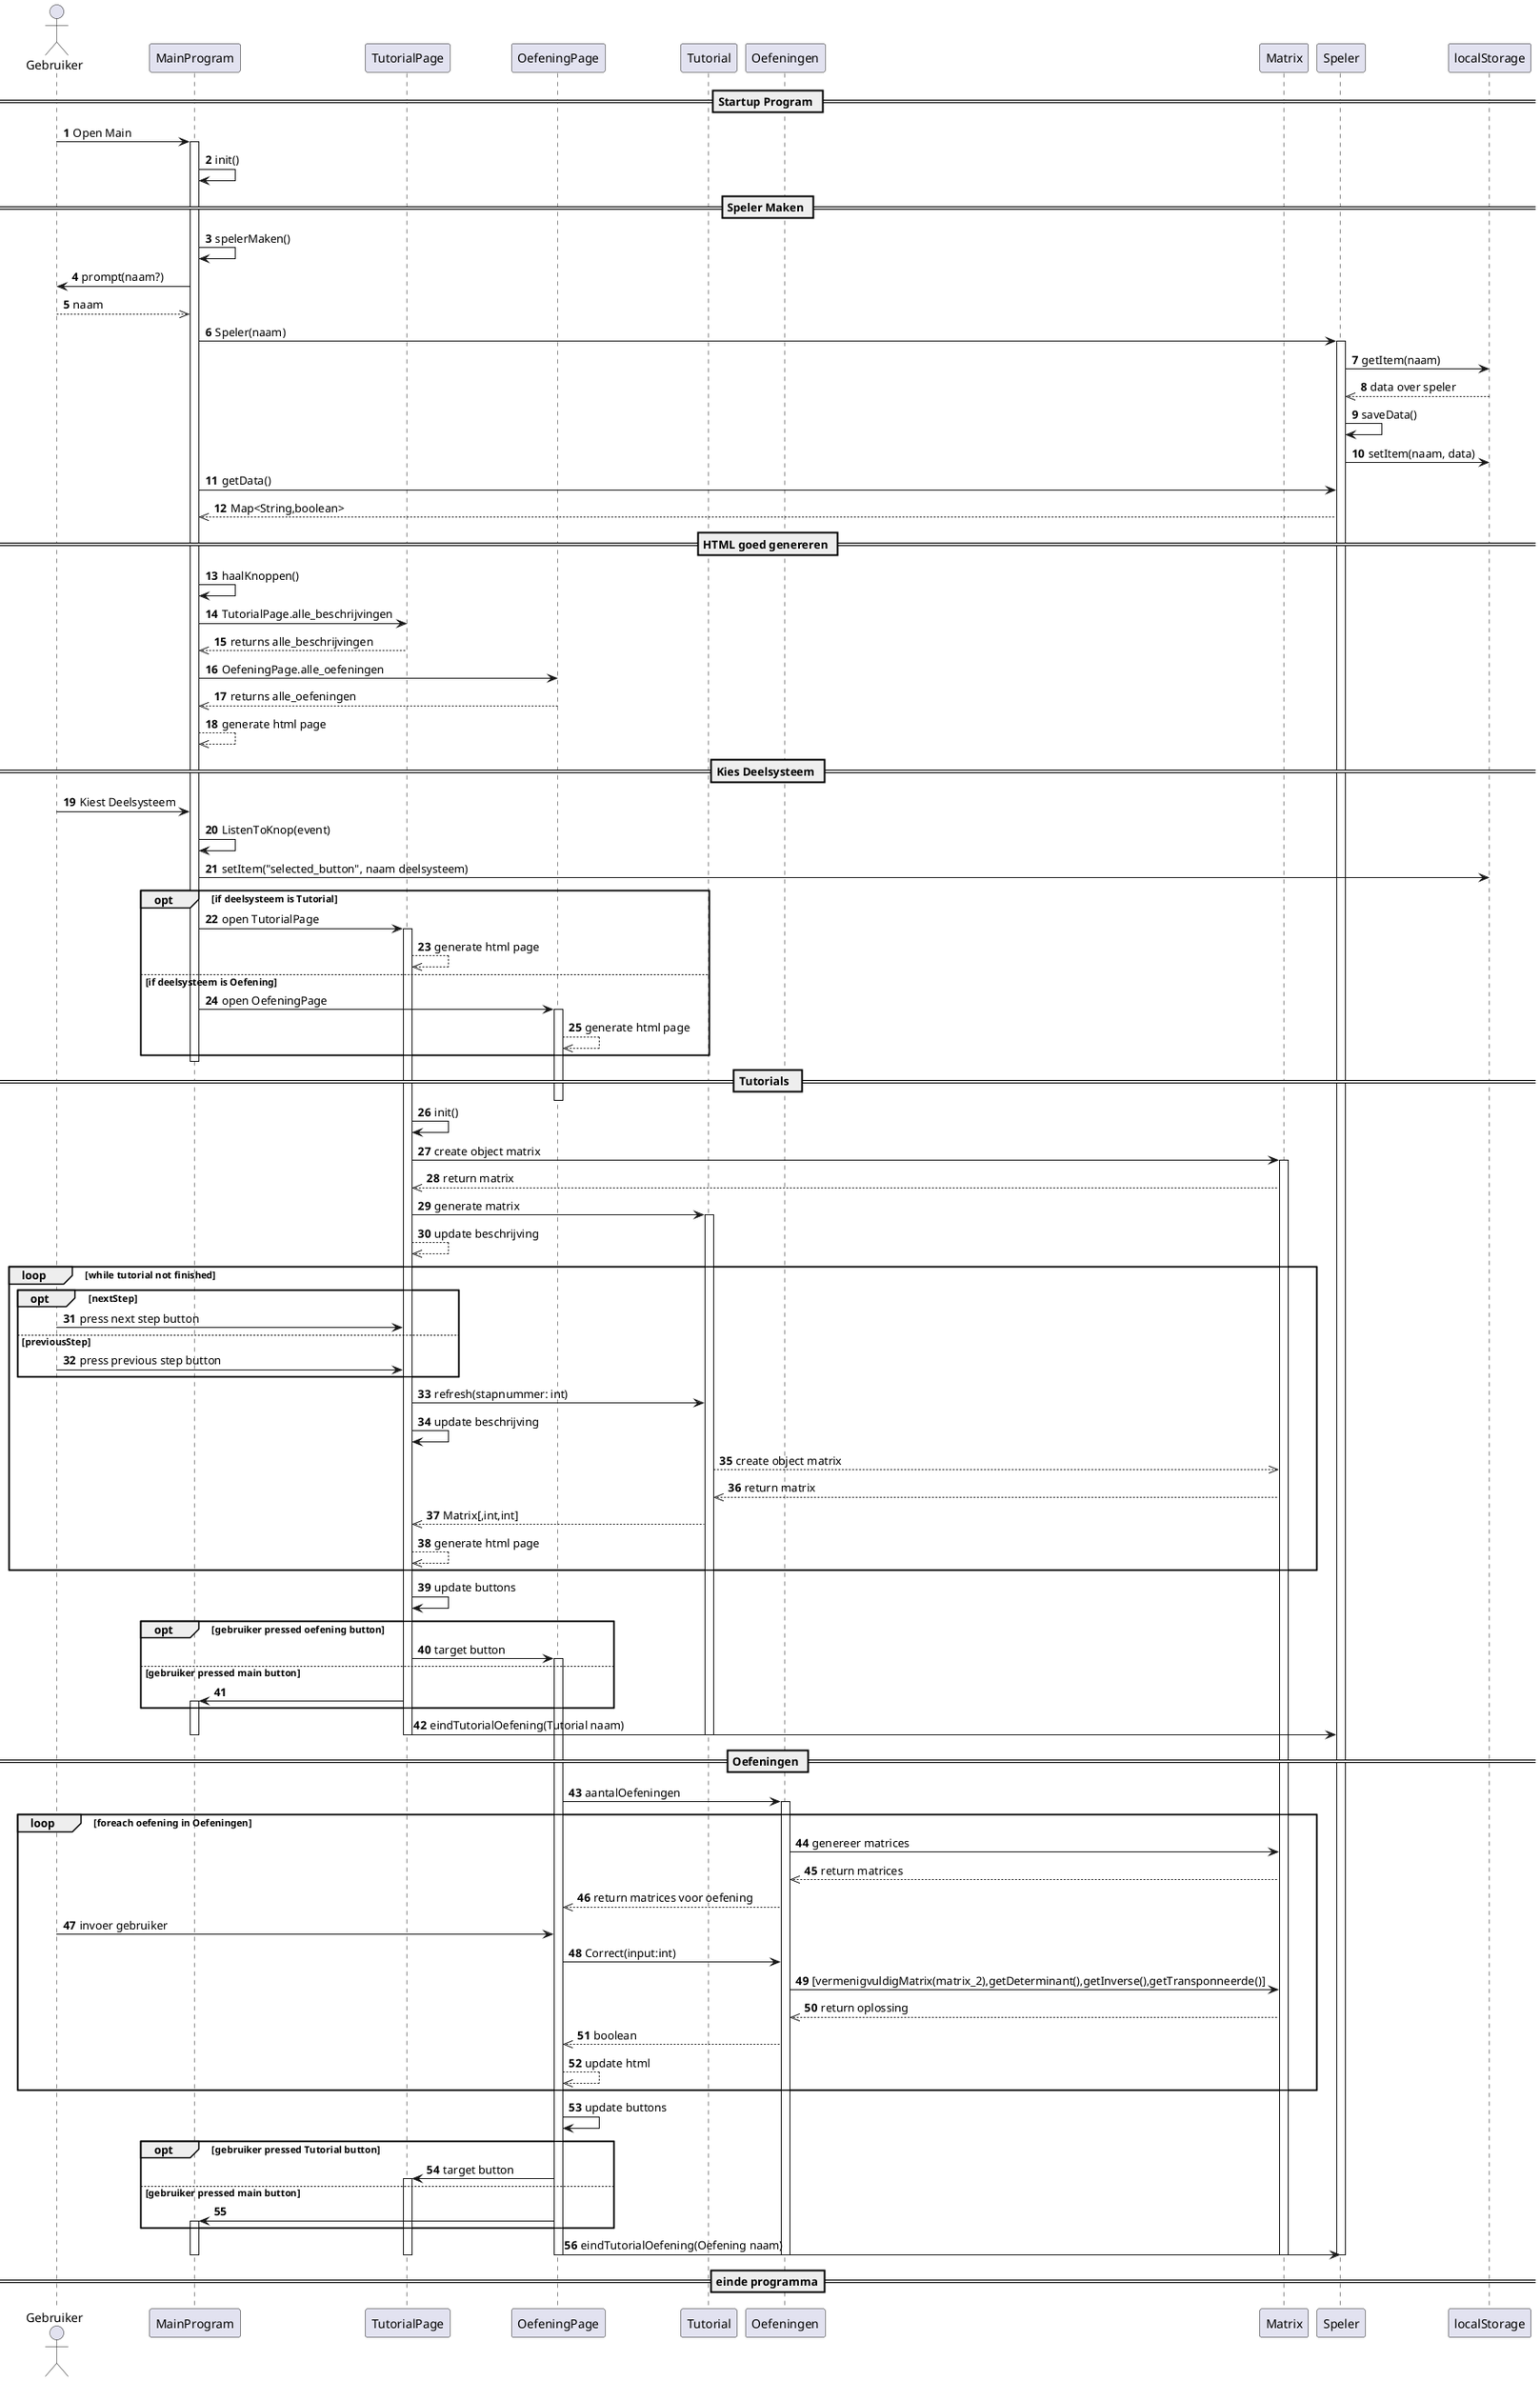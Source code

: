@startuml
autonumber

actor Gebruiker
participant MainProgram
participant TutorialPage
participant OefeningPage
participant Tutorial
participant Oefeningen
participant Matrix
participant Speler
participant localStorage




== Startup Program ==

Gebruiker ->  MainProgram: Open Main
activate MainProgram

MainProgram -> MainProgram: init()



== Speler Maken ==

MainProgram -> MainProgram: spelerMaken()

MainProgram -> Gebruiker: prompt(naam?)
Gebruiker -->> MainProgram: naam

MainProgram -> Speler: Speler(naam)
activate Speler

Speler -> localStorage: getItem(naam)
localStorage -->> Speler: data over speler
Speler -> Speler: saveData()
Speler -> localStorage: setItem(naam, data)

MainProgram -> Speler: getData()
Speler -->> MainProgram: Map<String,boolean>



== HTML goed genereren ==

MainProgram -> MainProgram: haalKnoppen()

MainProgram -> TutorialPage: TutorialPage.alle_beschrijvingen
TutorialPage-->>MainProgram: returns alle_beschrijvingen

MainProgram -> OefeningPage: OefeningPage.alle_oefeningen
OefeningPage-->>MainProgram: returns alle_oefeningen

MainProgram -->> MainProgram: generate html page



== Kies Deelsysteem ==

Gebruiker -> MainProgram: Kiest Deelsysteem

MainProgram -> MainProgram: ListenToKnop(event)
MainProgram -> localStorage: setItem("selected_button", naam deelsysteem)


opt  if deelsysteem is Tutorial
        MainProgram -> TutorialPage: open TutorialPage
        activate TutorialPage
        TutorialPage -->> TutorialPage: generate html page
    
     else if deelsysteem is Oefening
        MainProgram -> OefeningPage: open OefeningPage
        activate OefeningPage
        OefeningPage -->> OefeningPage: generate html page

end
deactivate MainProgram



== Tutorials  ==
deactivate OefeningPage

TutorialPage -> TutorialPage: init()



TutorialPage -> Matrix: create object matrix
activate Matrix
Matrix-->>TutorialPage:return matrix
TutorialPage -> Tutorial: generate matrix
activate Tutorial
TutorialPage -->> TutorialPage:update beschrijving
loop while tutorial not finished
    opt nextStep
    Gebruiker->TutorialPage: press next step button
    else previousStep
    Gebruiker->TutorialPage: press previous step button

end    
    TutorialPage -> Tutorial: refresh(stapnummer: int) 
    TutorialPage -> TutorialPage: update beschrijving
    Tutorial-->>Matrix: create object matrix
    Matrix-->> Tutorial: return matrix
    Tutorial-->>TutorialPage: Matrix[,int,int]
    ' afhankelijk van welke tutorial je doet kan de refresh methode andere data teruggeven
    ' Er wordt een nieuw matrix object gemaakt en teruggegeven
    TutorialPage -->> TutorialPage: generate html page
end
TutorialPage->TutorialPage:update buttons

opt gebruiker pressed oefening button
    TutorialPage->OefeningPage:target button
    activate OefeningPage
   else  gebruiker pressed main button
   TutorialPage->MainProgram
 activate MainProgram
end
TutorialPage->Speler:eindTutorialOefening(Tutorial naam)
deactivate MainProgram
deactivate TutorialPage
deactivate Tutorial
== Oefeningen == 

OefeningPage-> Oefeningen: aantalOefeningen
activate Oefeningen
loop foreach oefening in Oefeningen
Oefeningen -> Matrix: genereer matrices
Matrix -->> Oefeningen: return matrices
Oefeningen -->> OefeningPage: return matrices voor oefening
Gebruiker -> OefeningPage: invoer gebruiker
OefeningPage -> Oefeningen: Correct(input:int)
Oefeningen -> Matrix: [vermenigvuldigMatrix(matrix_2),getDeterminant(),getInverse(),getTransponneerde()]
Matrix -->> Oefeningen: return oplossing
Oefeningen -->> OefeningPage: boolean
OefeningPage -->> OefeningPage: update html
' Gebruiker->OefeningPage:hint pressed
' OefeningPage->Oefeningen:show hint
' Oefeningen-->>OefeningPage: return hint
end
OefeningPage->OefeningPage:update buttons

opt gebruiker pressed Tutorial button
    TutorialPage<-OefeningPage:target button
    activate TutorialPage
   else  gebruiker pressed main button
   OefeningPage->MainProgram
 activate MainProgram
end

OefeningPage->Speler:eindTutorialOefening(Oefening naam)
deactivate TutorialPage
deactivate OefeningPage
deactivate Oefeningen
==einde programma==
deactivate Matrix
deactivate Speler
deactivate TutorialPage
deactivate Tutorial
deactivate OefeningPage
deactivate Oefeningen
deactivate MainProgram
@enduml

